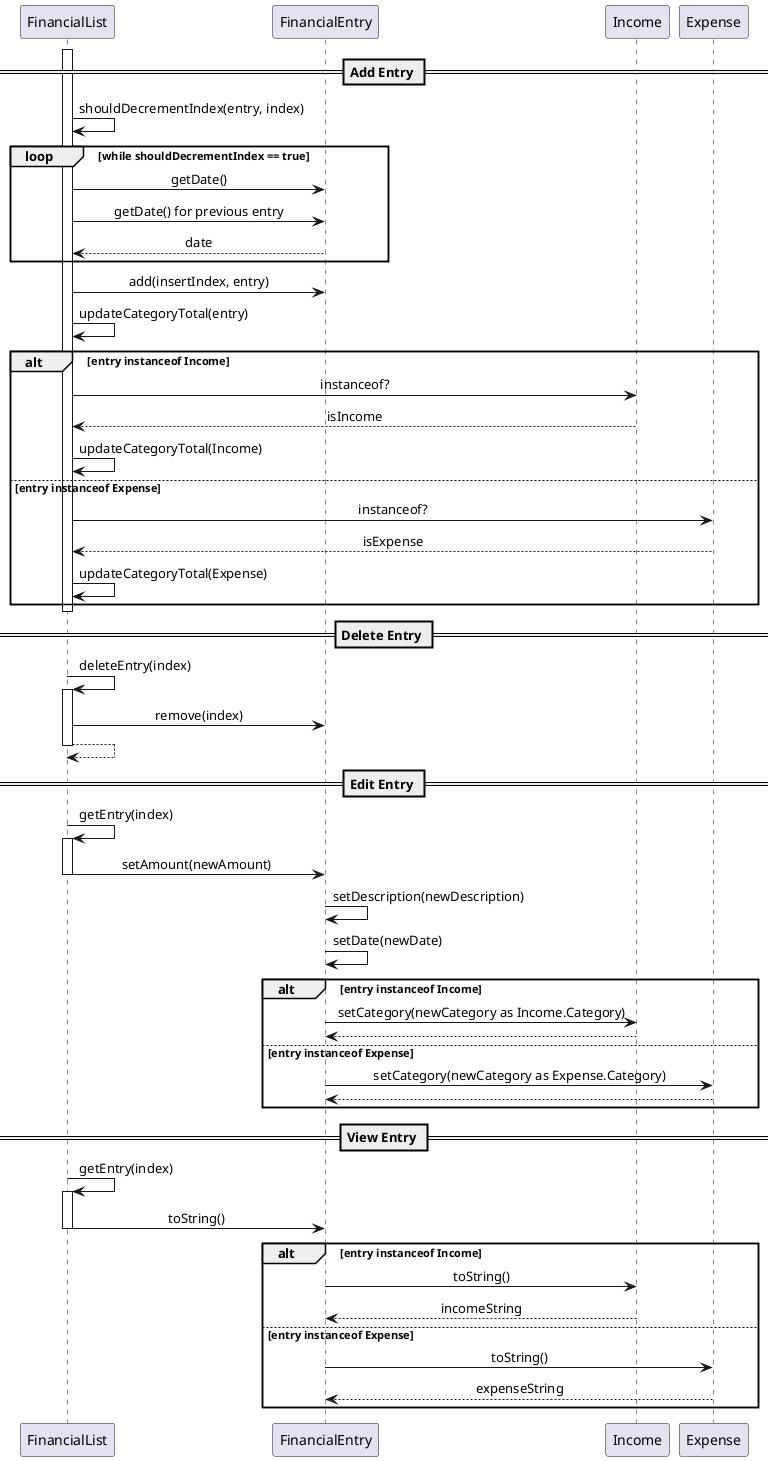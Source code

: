@startuml
skinparam sequenceMessageAlign center
skinparam responseMessageBelowArrow true


participant "FinancialList" as list
participant "FinancialEntry" as entry
participant "Income" as income
participant "Expense" as expense

== Add Entry ==
activate list
list -> list : shouldDecrementIndex(entry, index)
loop while shouldDecrementIndex == true
    list -> entry : getDate()
    list -> entry : getDate() for previous entry
    return date
end
list -> entry : add(insertIndex, entry)
list -> list : updateCategoryTotal(entry)
alt entry instanceof Income
    list -> income : instanceof?
    return isIncome
    list -> list : updateCategoryTotal(Income)
else entry instanceof Expense
    list -> expense : instanceof?
    return isExpense
    list -> list : updateCategoryTotal(Expense)
end
deactivate list

== Delete Entry ==
list -> list : deleteEntry(index)
activate list
list -> entry : remove(index)
return
deactivate list

== Edit Entry ==
list -> list : getEntry(index)
activate list
list -> entry : setAmount(newAmount)
deactivate list
entry -> entry : setDescription(newDescription)
entry -> entry : setDate(newDate)
alt entry instanceof Income
    entry -> income : setCategory(newCategory as Income.Category)
    return
else entry instanceof Expense
    entry -> expense : setCategory(newCategory as Expense.Category)
    return
end

== View Entry ==
list -> list : getEntry(index)
activate list
list -> entry : toString()
deactivate list
alt entry instanceof Income
    entry -> income : toString()
    return incomeString
else entry instanceof Expense
    entry -> expense : toString()
    return expenseString
end

@enduml
